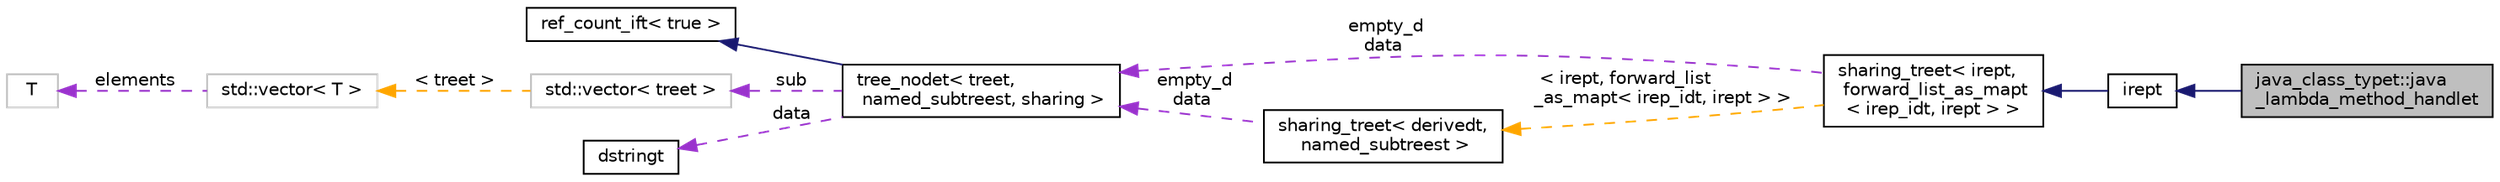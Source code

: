 digraph "java_class_typet::java_lambda_method_handlet"
{
 // LATEX_PDF_SIZE
  bgcolor="transparent";
  edge [fontname="Helvetica",fontsize="10",labelfontname="Helvetica",labelfontsize="10"];
  node [fontname="Helvetica",fontsize="10",shape=record];
  rankdir="LR";
  Node1 [label="java_class_typet::java\l_lambda_method_handlet",height=0.2,width=0.4,color="black", fillcolor="grey75", style="filled", fontcolor="black",tooltip="Represents a lambda call to a method."];
  Node2 -> Node1 [dir="back",color="midnightblue",fontsize="10",style="solid",fontname="Helvetica"];
  Node2 [label="irept",height=0.2,width=0.4,color="black",URL="$classirept.html",tooltip="There are a large number of kinds of tree structured or tree-like data in CPROVER."];
  Node3 -> Node2 [dir="back",color="midnightblue",fontsize="10",style="solid",fontname="Helvetica"];
  Node3 [label="sharing_treet\< irept,\l forward_list_as_mapt\l\< irep_idt, irept \> \>",height=0.2,width=0.4,color="black",URL="$classsharing__treet.html",tooltip=" "];
  Node4 -> Node3 [dir="back",color="darkorchid3",fontsize="10",style="dashed",label=" empty_d\ndata" ,fontname="Helvetica"];
  Node4 [label="tree_nodet\< treet,\l named_subtreest, sharing \>",height=0.2,width=0.4,color="black",URL="$classtree__nodet.html",tooltip="A node with data in a tree, it contains:"];
  Node5 -> Node4 [dir="back",color="midnightblue",fontsize="10",style="solid",fontname="Helvetica"];
  Node5 [label="ref_count_ift\< true \>",height=0.2,width=0.4,color="black",URL="$structref__count__ift_3_01true_01_4.html",tooltip=" "];
  Node6 -> Node4 [dir="back",color="darkorchid3",fontsize="10",style="dashed",label=" sub" ,fontname="Helvetica"];
  Node6 [label="std::vector\< treet \>",height=0.2,width=0.4,color="grey75",tooltip=" "];
  Node7 -> Node6 [dir="back",color="orange",fontsize="10",style="dashed",label=" \< treet \>" ,fontname="Helvetica"];
  Node7 [label="std::vector\< T \>",height=0.2,width=0.4,color="grey75",tooltip="STL class."];
  Node8 -> Node7 [dir="back",color="darkorchid3",fontsize="10",style="dashed",label=" elements" ,fontname="Helvetica"];
  Node8 [label="T",height=0.2,width=0.4,color="grey75",tooltip=" "];
  Node9 -> Node4 [dir="back",color="darkorchid3",fontsize="10",style="dashed",label=" data" ,fontname="Helvetica"];
  Node9 [label="dstringt",height=0.2,width=0.4,color="black",URL="$classdstringt.html",tooltip="dstringt has one field, an unsigned integer no which is an index into a static table of strings."];
  Node10 -> Node3 [dir="back",color="orange",fontsize="10",style="dashed",label=" \< irept, forward_list\l_as_mapt\< irep_idt, irept \> \>" ,fontname="Helvetica"];
  Node10 [label="sharing_treet\< derivedt,\l named_subtreest \>",height=0.2,width=0.4,color="black",URL="$classsharing__treet.html",tooltip="Base class for tree-like data structures with sharing."];
  Node4 -> Node10 [dir="back",color="darkorchid3",fontsize="10",style="dashed",label=" empty_d\ndata" ,fontname="Helvetica"];
}
